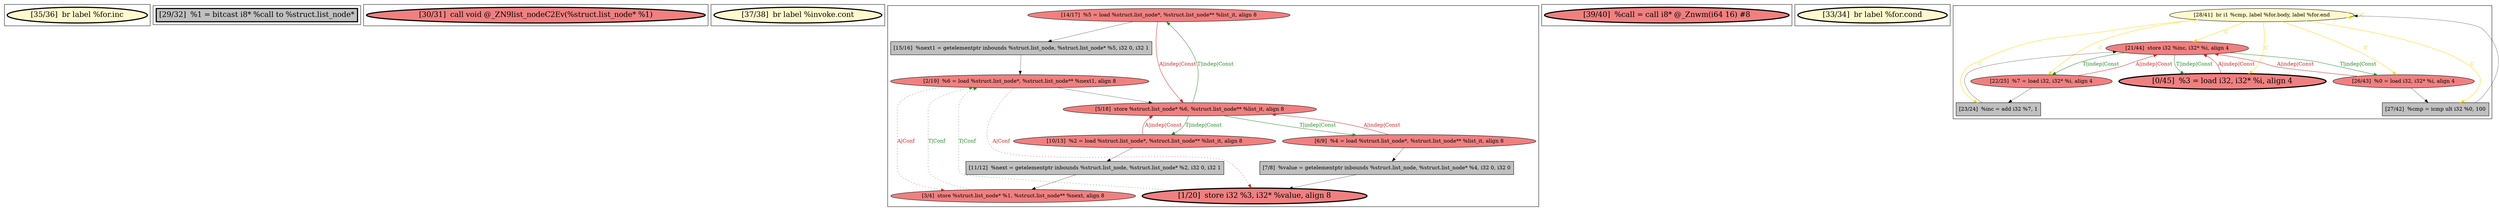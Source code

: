 
digraph G {





subgraph cluster7 {


node1038 [penwidth=3.0,fontsize=20,fillcolor=lemonchiffon,label="[35/36]  br label %for.inc",shape=ellipse,style=filled ]



}

subgraph cluster6 {


node1037 [penwidth=3.0,fontsize=20,fillcolor=grey,label="[29/32]  %1 = bitcast i8* %call to %struct.list_node*",shape=rectangle,style=filled ]



}

subgraph cluster0 {


node1016 [penwidth=3.0,fontsize=20,fillcolor=lightcoral,label="[30/31]  call void @_ZN9list_nodeC2Ev(%struct.list_node* %1)",shape=ellipse,style=filled ]



}

subgraph cluster5 {


node1036 [penwidth=3.0,fontsize=20,fillcolor=lemonchiffon,label="[37/38]  br label %invoke.cont",shape=ellipse,style=filled ]



}

subgraph cluster1 {


node1024 [fillcolor=lightcoral,label="[14/17]  %5 = load %struct.list_node*, %struct.list_node** %list_it, align 8",shape=ellipse,style=filled ]
node1026 [fillcolor=lightcoral,label="[10/13]  %2 = load %struct.list_node*, %struct.list_node** %list_it, align 8",shape=ellipse,style=filled ]
node1023 [fillcolor=lightcoral,label="[2/19]  %6 = load %struct.list_node*, %struct.list_node** %next1, align 8",shape=ellipse,style=filled ]
node1019 [fillcolor=grey,label="[7/8]  %value = getelementptr inbounds %struct.list_node, %struct.list_node* %4, i32 0, i32 0",shape=rectangle,style=filled ]
node1017 [fillcolor=grey,label="[15/16]  %next1 = getelementptr inbounds %struct.list_node, %struct.list_node* %5, i32 0, i32 1",shape=rectangle,style=filled ]
node1021 [fillcolor=grey,label="[11/12]  %next = getelementptr inbounds %struct.list_node, %struct.list_node* %2, i32 0, i32 1",shape=rectangle,style=filled ]
node1025 [fillcolor=lightcoral,label="[5/18]  store %struct.list_node* %6, %struct.list_node** %list_it, align 8",shape=ellipse,style=filled ]
node1020 [penwidth=3.0,fontsize=20,fillcolor=lightcoral,label="[1/20]  store i32 %3, i32* %value, align 8",shape=ellipse,style=filled ]
node1018 [fillcolor=lightcoral,label="[6/9]  %4 = load %struct.list_node*, %struct.list_node** %list_it, align 8",shape=ellipse,style=filled ]
node1022 [fillcolor=lightcoral,label="[3/4]  store %struct.list_node* %1, %struct.list_node** %next, align 8",shape=ellipse,style=filled ]

node1018->node1025 [style=solid,color=firebrick3,label="A|indep|Const",penwidth=1.0,fontcolor=firebrick3 ]
node1026->node1021 [style=solid,color=black,label="",penwidth=0.5,fontcolor=black ]
node1025->node1018 [style=solid,color=forestgreen,label="T|indep|Const",penwidth=1.0,fontcolor=forestgreen ]
node1019->node1020 [style=solid,color=black,label="",penwidth=0.5,fontcolor=black ]
node1023->node1022 [style=dotted,color=firebrick3,label="A|Conf",penwidth=1.0,fontcolor=firebrick3 ]
node1023->node1025 [style=solid,color=black,label="",penwidth=0.5,fontcolor=black ]
node1020->node1023 [style=dotted,color=forestgreen,label="T|Conf",penwidth=1.0,fontcolor=forestgreen ]
node1026->node1025 [style=solid,color=firebrick3,label="A|indep|Const",penwidth=1.0,fontcolor=firebrick3 ]
node1022->node1023 [style=dotted,color=forestgreen,label="T|Conf",penwidth=1.0,fontcolor=forestgreen ]
node1018->node1019 [style=solid,color=black,label="",penwidth=0.5,fontcolor=black ]
node1017->node1023 [style=solid,color=black,label="",penwidth=0.5,fontcolor=black ]
node1024->node1017 [style=solid,color=black,label="",penwidth=0.5,fontcolor=black ]
node1024->node1025 [style=solid,color=firebrick3,label="A|indep|Const",penwidth=1.0,fontcolor=firebrick3 ]
node1023->node1020 [style=dotted,color=firebrick3,label="A|Conf",penwidth=1.0,fontcolor=firebrick3 ]
node1025->node1024 [style=solid,color=forestgreen,label="T|indep|Const",penwidth=1.0,fontcolor=forestgreen ]
node1021->node1022 [style=solid,color=black,label="",penwidth=0.5,fontcolor=black ]
node1025->node1026 [style=solid,color=forestgreen,label="T|indep|Const",penwidth=1.0,fontcolor=forestgreen ]


}

subgraph cluster2 {


node1027 [penwidth=3.0,fontsize=20,fillcolor=lightcoral,label="[39/40]  %call = call i8* @_Znwm(i64 16) #8",shape=ellipse,style=filled ]



}

subgraph cluster3 {


node1028 [penwidth=3.0,fontsize=20,fillcolor=lemonchiffon,label="[33/34]  br label %for.cond",shape=ellipse,style=filled ]



}

subgraph cluster4 {


node1035 [fillcolor=lemonchiffon,label="[28/41]  br i1 %cmp, label %for.body, label %for.end",shape=ellipse,style=filled ]
node1030 [fillcolor=lightcoral,label="[21/44]  store i32 %inc, i32* %i, align 4",shape=ellipse,style=filled ]
node1032 [fillcolor=grey,label="[23/24]  %inc = add i32 %7, 1",shape=rectangle,style=filled ]
node1029 [fillcolor=lightcoral,label="[26/43]  %0 = load i32, i32* %i, align 4",shape=ellipse,style=filled ]
node1031 [penwidth=3.0,fontsize=20,fillcolor=lightcoral,label="[0/45]  %3 = load i32, i32* %i, align 4",shape=ellipse,style=filled ]
node1034 [fillcolor=lightcoral,label="[22/25]  %7 = load i32, i32* %i, align 4",shape=ellipse,style=filled ]
node1033 [fillcolor=grey,label="[27/42]  %cmp = icmp ult i32 %0, 100",shape=rectangle,style=filled ]

node1035->node1034 [style=solid,color=gold,label="C",penwidth=1.0,fontcolor=gold ]
node1031->node1030 [style=solid,color=firebrick3,label="A|indep|Const",penwidth=1.0,fontcolor=firebrick3 ]
node1034->node1032 [style=solid,color=black,label="",penwidth=0.5,fontcolor=black ]
node1035->node1030 [style=solid,color=gold,label="C",penwidth=1.0,fontcolor=gold ]
node1033->node1035 [style=solid,color=black,label="",penwidth=0.5,fontcolor=black ]
node1030->node1034 [style=solid,color=forestgreen,label="T|indep|Const",penwidth=1.0,fontcolor=forestgreen ]
node1030->node1029 [style=solid,color=forestgreen,label="T|indep|Const",penwidth=1.0,fontcolor=forestgreen ]
node1035->node1033 [style=solid,color=gold,label="C",penwidth=1.0,fontcolor=gold ]
node1030->node1031 [style=solid,color=forestgreen,label="T|indep|Const",penwidth=1.0,fontcolor=forestgreen ]
node1035->node1029 [style=solid,color=gold,label="C",penwidth=1.0,fontcolor=gold ]
node1029->node1033 [style=solid,color=black,label="",penwidth=0.5,fontcolor=black ]
node1029->node1030 [style=solid,color=firebrick3,label="A|indep|Const",penwidth=1.0,fontcolor=firebrick3 ]
node1034->node1030 [style=solid,color=firebrick3,label="A|indep|Const",penwidth=1.0,fontcolor=firebrick3 ]
node1032->node1030 [style=solid,color=black,label="",penwidth=0.5,fontcolor=black ]
node1035->node1035 [style=solid,color=gold,label="C",penwidth=1.0,fontcolor=gold ]
node1035->node1031 [style=solid,color=gold,label="C",penwidth=1.0,fontcolor=gold ]
node1035->node1032 [style=solid,color=gold,label="C",penwidth=1.0,fontcolor=gold ]


}

}
